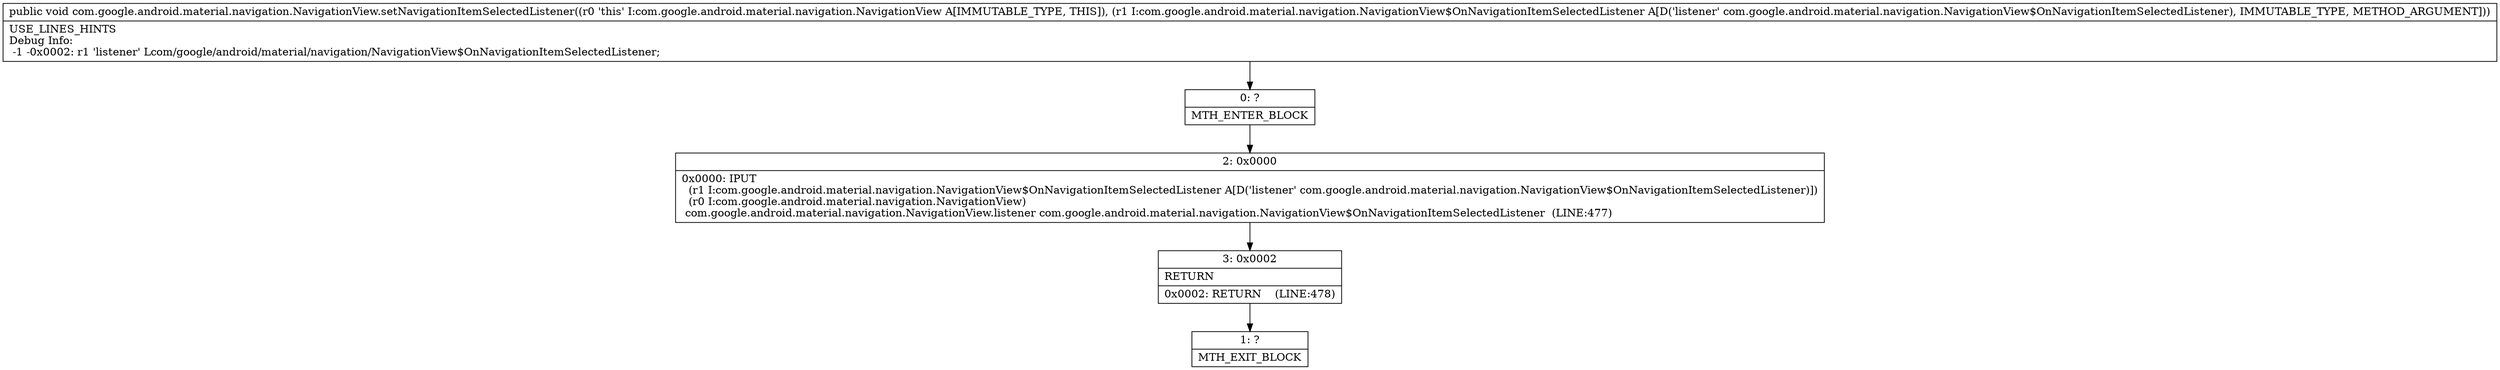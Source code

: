 digraph "CFG forcom.google.android.material.navigation.NavigationView.setNavigationItemSelectedListener(Lcom\/google\/android\/material\/navigation\/NavigationView$OnNavigationItemSelectedListener;)V" {
Node_0 [shape=record,label="{0\:\ ?|MTH_ENTER_BLOCK\l}"];
Node_2 [shape=record,label="{2\:\ 0x0000|0x0000: IPUT  \l  (r1 I:com.google.android.material.navigation.NavigationView$OnNavigationItemSelectedListener A[D('listener' com.google.android.material.navigation.NavigationView$OnNavigationItemSelectedListener)])\l  (r0 I:com.google.android.material.navigation.NavigationView)\l com.google.android.material.navigation.NavigationView.listener com.google.android.material.navigation.NavigationView$OnNavigationItemSelectedListener  (LINE:477)\l}"];
Node_3 [shape=record,label="{3\:\ 0x0002|RETURN\l|0x0002: RETURN    (LINE:478)\l}"];
Node_1 [shape=record,label="{1\:\ ?|MTH_EXIT_BLOCK\l}"];
MethodNode[shape=record,label="{public void com.google.android.material.navigation.NavigationView.setNavigationItemSelectedListener((r0 'this' I:com.google.android.material.navigation.NavigationView A[IMMUTABLE_TYPE, THIS]), (r1 I:com.google.android.material.navigation.NavigationView$OnNavigationItemSelectedListener A[D('listener' com.google.android.material.navigation.NavigationView$OnNavigationItemSelectedListener), IMMUTABLE_TYPE, METHOD_ARGUMENT]))  | USE_LINES_HINTS\lDebug Info:\l  \-1 \-0x0002: r1 'listener' Lcom\/google\/android\/material\/navigation\/NavigationView$OnNavigationItemSelectedListener;\l}"];
MethodNode -> Node_0;Node_0 -> Node_2;
Node_2 -> Node_3;
Node_3 -> Node_1;
}

